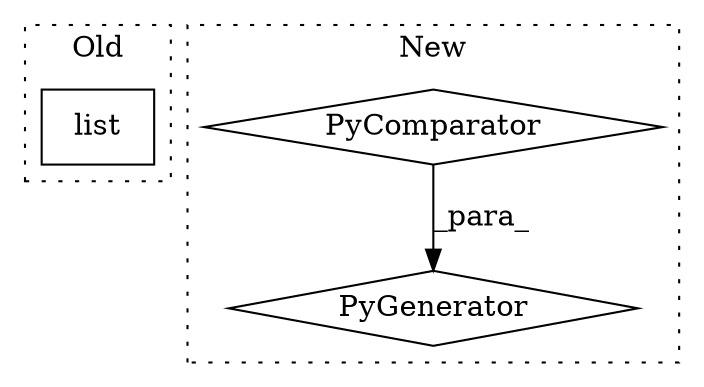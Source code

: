 digraph G {
subgraph cluster0 {
1 [label="list" a="32" s="964,992" l="5,1" shape="box"];
label = "Old";
style="dotted";
}
subgraph cluster1 {
2 [label="PyGenerator" a="107" s="1673" l="187" shape="diamond"];
3 [label="PyComparator" a="113" s="1741" l="27" shape="diamond"];
label = "New";
style="dotted";
}
3 -> 2 [label="_para_"];
}